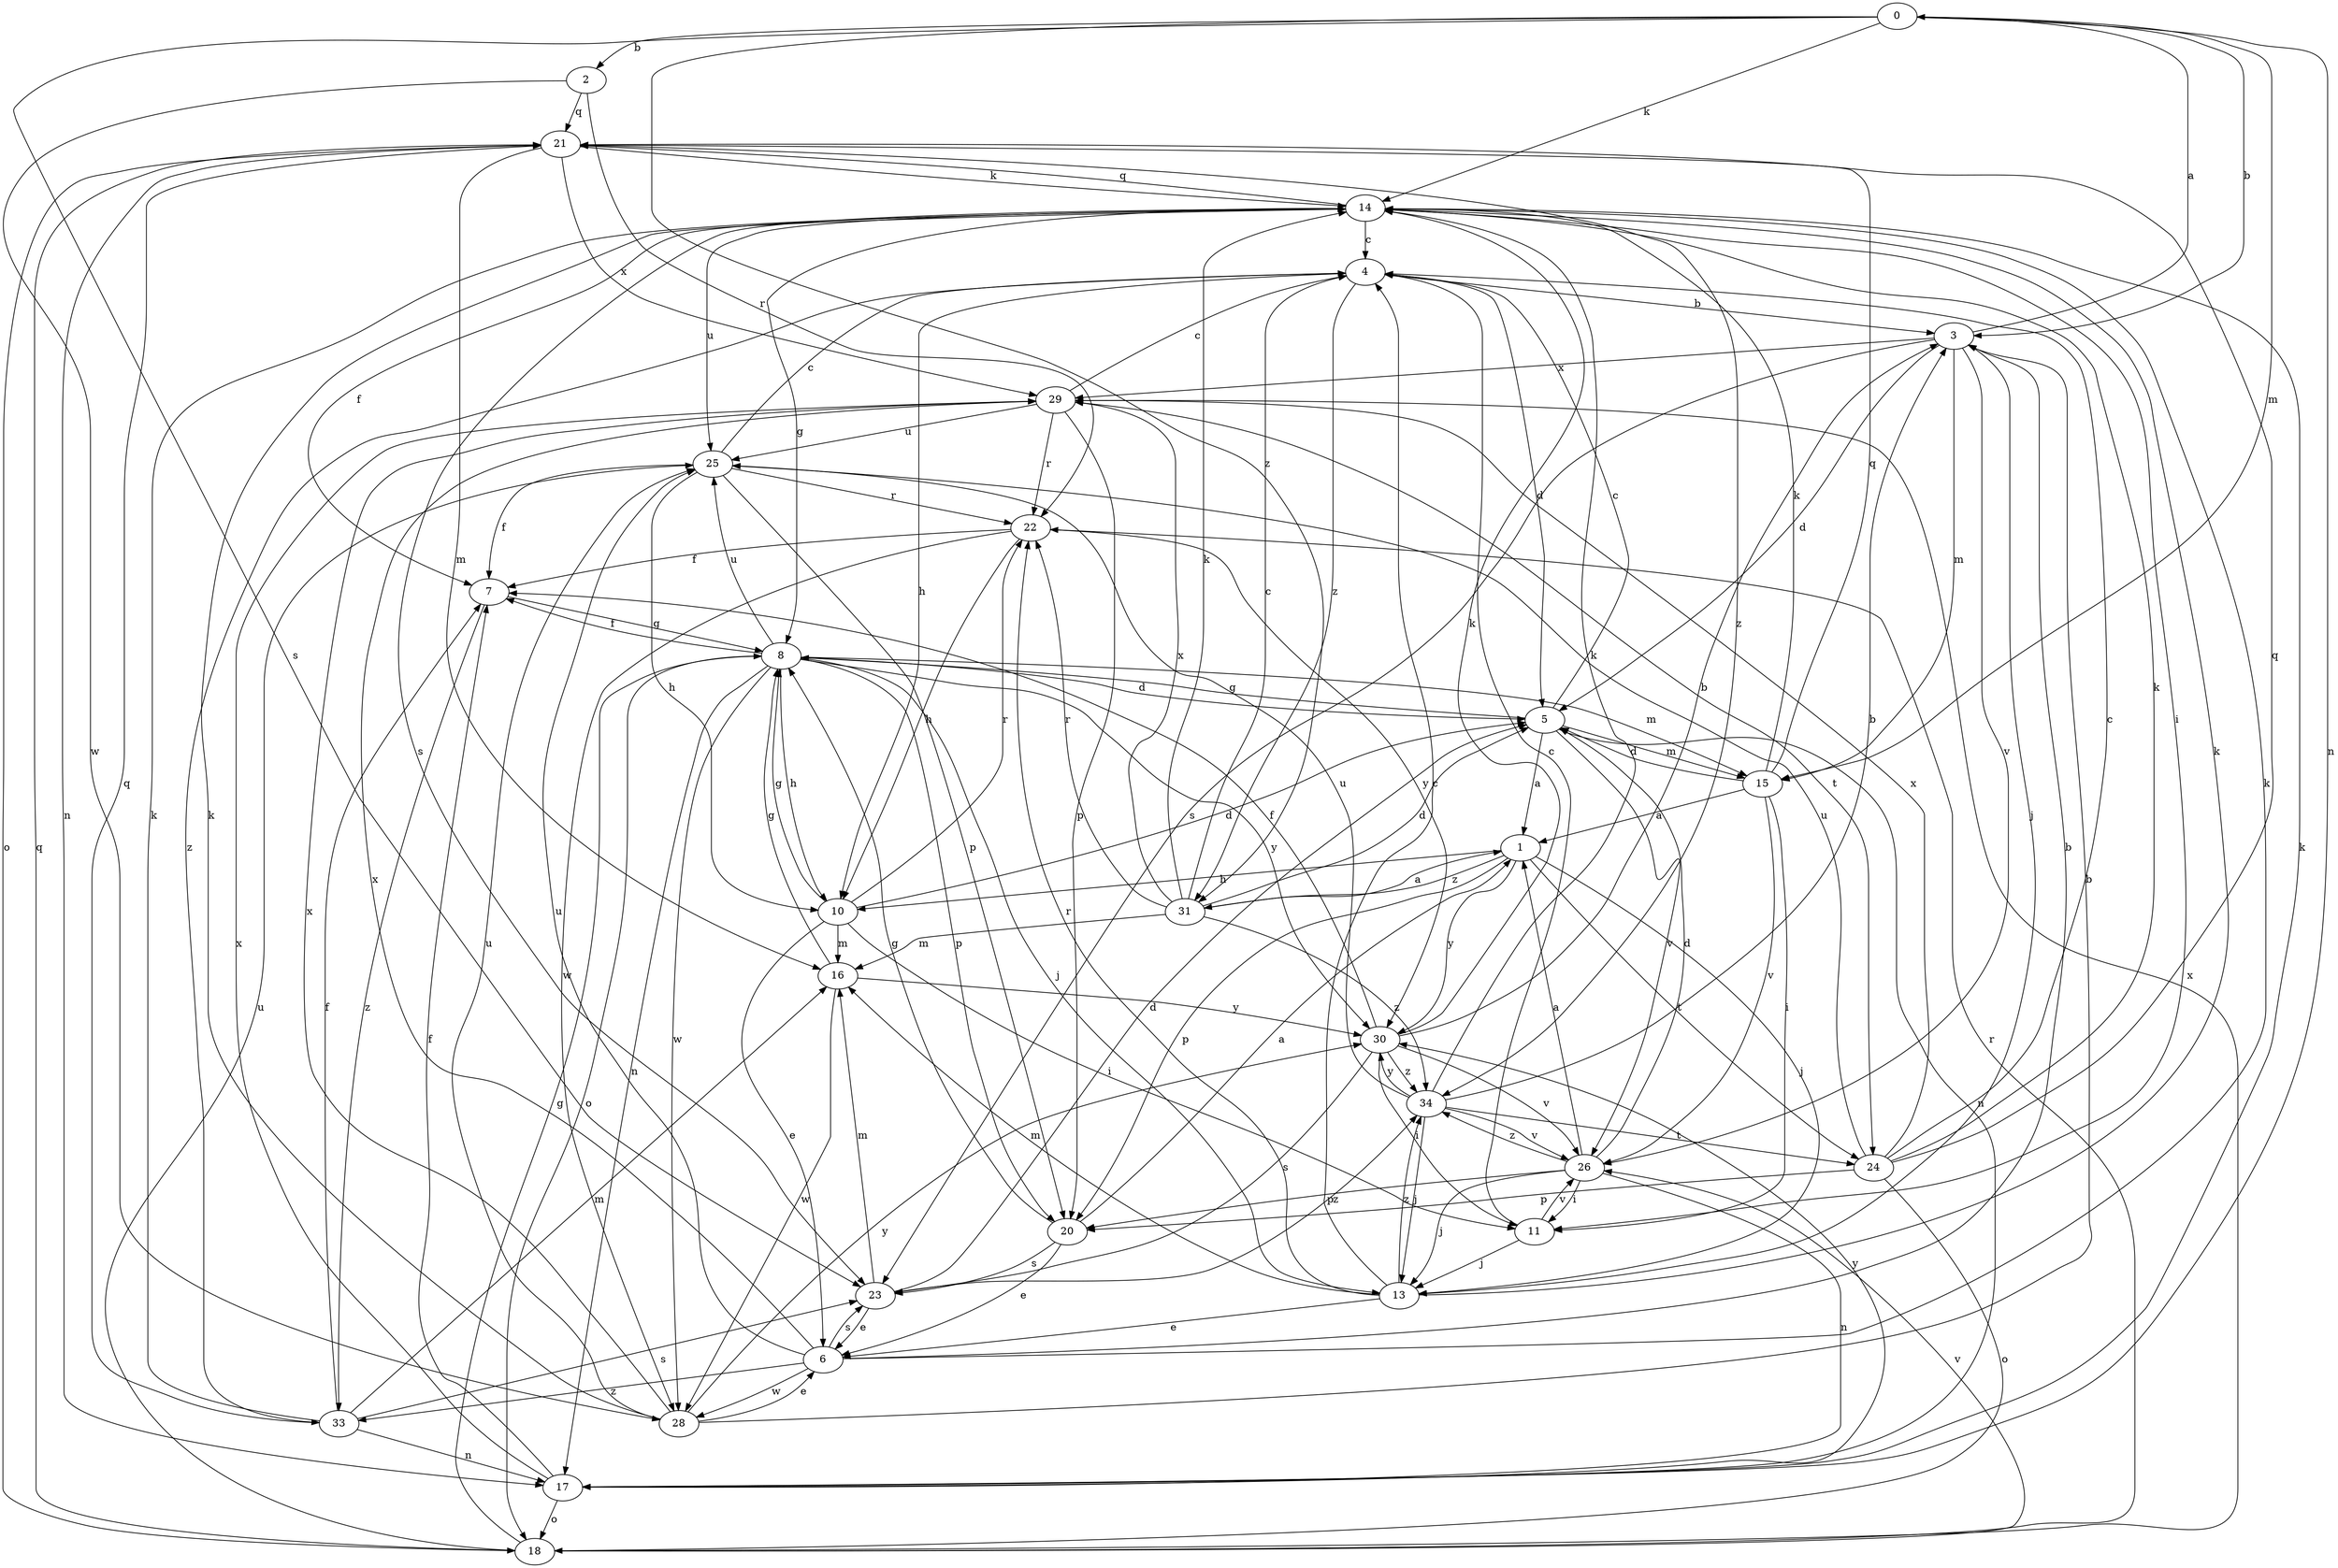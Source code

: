 strict digraph  {
0;
1;
2;
3;
4;
5;
6;
7;
8;
10;
11;
13;
14;
15;
16;
17;
18;
20;
21;
22;
23;
24;
25;
26;
28;
29;
30;
31;
33;
34;
0 -> 2  [label=b];
0 -> 3  [label=b];
0 -> 14  [label=k];
0 -> 15  [label=m];
0 -> 17  [label=n];
0 -> 23  [label=s];
0 -> 31  [label=z];
1 -> 10  [label=h];
1 -> 13  [label=j];
1 -> 20  [label=p];
1 -> 24  [label=t];
1 -> 30  [label=y];
1 -> 31  [label=z];
2 -> 21  [label=q];
2 -> 22  [label=r];
2 -> 28  [label=w];
3 -> 0  [label=a];
3 -> 5  [label=d];
3 -> 13  [label=j];
3 -> 15  [label=m];
3 -> 23  [label=s];
3 -> 26  [label=v];
3 -> 29  [label=x];
4 -> 3  [label=b];
4 -> 5  [label=d];
4 -> 10  [label=h];
4 -> 31  [label=z];
4 -> 33  [label=z];
5 -> 1  [label=a];
5 -> 4  [label=c];
5 -> 8  [label=g];
5 -> 15  [label=m];
5 -> 17  [label=n];
5 -> 26  [label=v];
6 -> 3  [label=b];
6 -> 14  [label=k];
6 -> 23  [label=s];
6 -> 25  [label=u];
6 -> 28  [label=w];
6 -> 29  [label=x];
6 -> 33  [label=z];
7 -> 8  [label=g];
7 -> 33  [label=z];
8 -> 5  [label=d];
8 -> 7  [label=f];
8 -> 10  [label=h];
8 -> 13  [label=j];
8 -> 15  [label=m];
8 -> 17  [label=n];
8 -> 18  [label=o];
8 -> 20  [label=p];
8 -> 25  [label=u];
8 -> 28  [label=w];
8 -> 30  [label=y];
10 -> 5  [label=d];
10 -> 6  [label=e];
10 -> 8  [label=g];
10 -> 11  [label=i];
10 -> 16  [label=m];
10 -> 22  [label=r];
11 -> 4  [label=c];
11 -> 13  [label=j];
11 -> 26  [label=v];
13 -> 4  [label=c];
13 -> 6  [label=e];
13 -> 14  [label=k];
13 -> 16  [label=m];
13 -> 22  [label=r];
13 -> 34  [label=z];
14 -> 4  [label=c];
14 -> 7  [label=f];
14 -> 8  [label=g];
14 -> 11  [label=i];
14 -> 21  [label=q];
14 -> 23  [label=s];
14 -> 25  [label=u];
15 -> 1  [label=a];
15 -> 5  [label=d];
15 -> 11  [label=i];
15 -> 14  [label=k];
15 -> 21  [label=q];
15 -> 26  [label=v];
16 -> 8  [label=g];
16 -> 28  [label=w];
16 -> 30  [label=y];
17 -> 7  [label=f];
17 -> 14  [label=k];
17 -> 18  [label=o];
17 -> 29  [label=x];
17 -> 30  [label=y];
18 -> 8  [label=g];
18 -> 21  [label=q];
18 -> 22  [label=r];
18 -> 25  [label=u];
18 -> 26  [label=v];
18 -> 29  [label=x];
20 -> 1  [label=a];
20 -> 6  [label=e];
20 -> 8  [label=g];
20 -> 23  [label=s];
21 -> 14  [label=k];
21 -> 16  [label=m];
21 -> 17  [label=n];
21 -> 18  [label=o];
21 -> 29  [label=x];
21 -> 34  [label=z];
22 -> 7  [label=f];
22 -> 10  [label=h];
22 -> 28  [label=w];
22 -> 30  [label=y];
23 -> 5  [label=d];
23 -> 6  [label=e];
23 -> 16  [label=m];
23 -> 34  [label=z];
24 -> 4  [label=c];
24 -> 14  [label=k];
24 -> 18  [label=o];
24 -> 20  [label=p];
24 -> 21  [label=q];
24 -> 25  [label=u];
24 -> 29  [label=x];
25 -> 4  [label=c];
25 -> 7  [label=f];
25 -> 10  [label=h];
25 -> 20  [label=p];
25 -> 22  [label=r];
26 -> 1  [label=a];
26 -> 5  [label=d];
26 -> 11  [label=i];
26 -> 13  [label=j];
26 -> 17  [label=n];
26 -> 20  [label=p];
26 -> 34  [label=z];
28 -> 3  [label=b];
28 -> 6  [label=e];
28 -> 14  [label=k];
28 -> 25  [label=u];
28 -> 29  [label=x];
28 -> 30  [label=y];
29 -> 4  [label=c];
29 -> 20  [label=p];
29 -> 22  [label=r];
29 -> 24  [label=t];
29 -> 25  [label=u];
30 -> 3  [label=b];
30 -> 7  [label=f];
30 -> 11  [label=i];
30 -> 14  [label=k];
30 -> 23  [label=s];
30 -> 26  [label=v];
30 -> 34  [label=z];
31 -> 1  [label=a];
31 -> 4  [label=c];
31 -> 5  [label=d];
31 -> 14  [label=k];
31 -> 16  [label=m];
31 -> 22  [label=r];
31 -> 29  [label=x];
31 -> 34  [label=z];
33 -> 7  [label=f];
33 -> 14  [label=k];
33 -> 16  [label=m];
33 -> 17  [label=n];
33 -> 21  [label=q];
33 -> 23  [label=s];
34 -> 3  [label=b];
34 -> 13  [label=j];
34 -> 14  [label=k];
34 -> 24  [label=t];
34 -> 25  [label=u];
34 -> 26  [label=v];
34 -> 30  [label=y];
}
